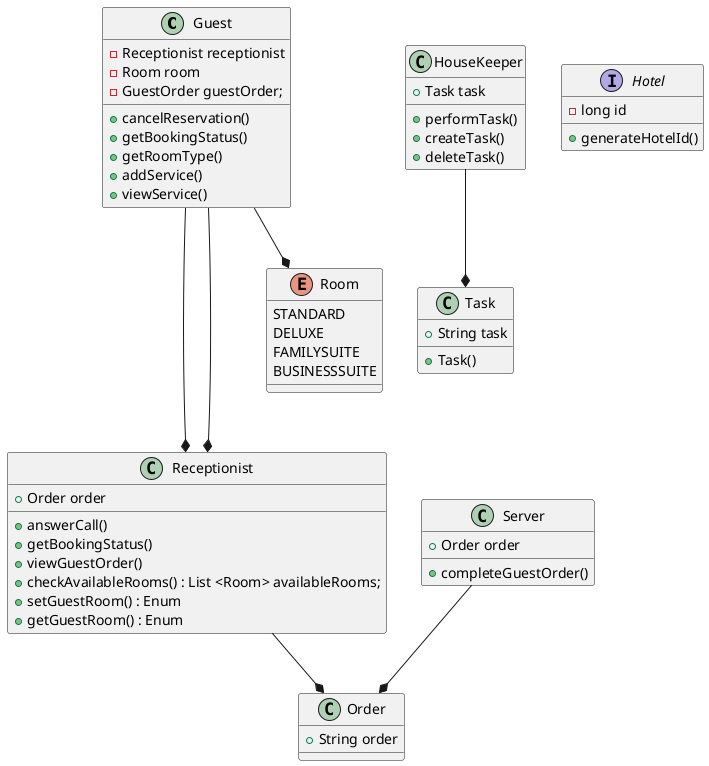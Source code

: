 @startuml
'https://plantuml.com/class-diagram

Guest --* Receptionist
HouseKeeper --* Task
Guest --* Room
Guest ---* Receptionist
Server --* Order
Receptionist --* Order

interface Hotel {
    - long id
    + generateHotelId()
}

class HouseKeeper{
    + Task task

    + performTask()
    + createTask()
    + deleteTask()
}

class Task{
    + String task
    + Task()
}

class Order{
    + String order

}

class Receptionist{
    + Order order
    + answerCall()
    + getBookingStatus()
    + viewGuestOrder()
    + checkAvailableRooms() : List <Room> availableRooms;
    + setGuestRoom() : Enum
    + getGuestRoom() : Enum
}

class Server{
    + Order order
    + completeGuestOrder()
}

class Guest{
    - Receptionist receptionist
    - Room room
    - GuestOrder guestOrder;
    + cancelReservation()
    + getBookingStatus()
    + getRoomType()
    + addService()
    + viewService()
}
enum Room{
STANDARD
DELUXE
FAMILYSUITE
BUSINESSSUITE
}



@enduml
